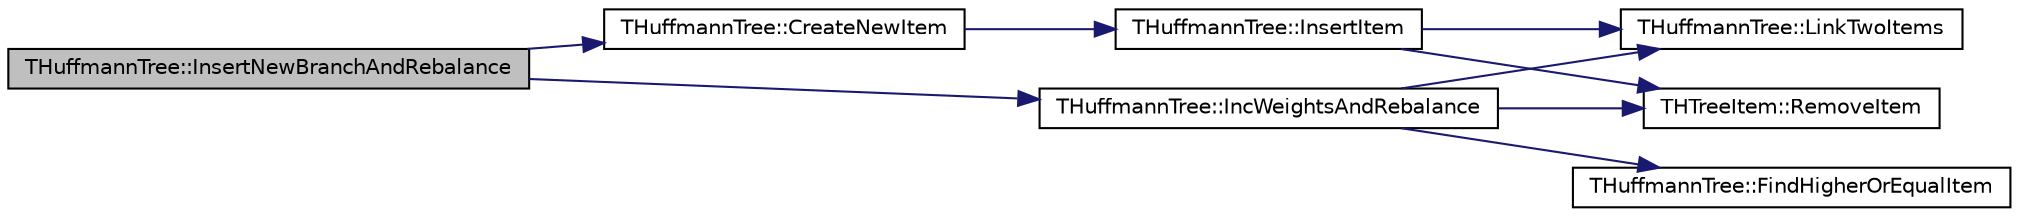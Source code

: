 digraph G
{
  edge [fontname="Helvetica",fontsize="10",labelfontname="Helvetica",labelfontsize="10"];
  node [fontname="Helvetica",fontsize="10",shape=record];
  rankdir="LR";
  Node1 [label="THuffmannTree::InsertNewBranchAndRebalance",height=0.2,width=0.4,color="black", fillcolor="grey75", style="filled" fontcolor="black"];
  Node1 -> Node2 [color="midnightblue",fontsize="10",style="solid",fontname="Helvetica"];
  Node2 [label="THuffmannTree::CreateNewItem",height=0.2,width=0.4,color="black", fillcolor="white", style="filled",URL="$class_t_huffmann_tree.html#a90a46fd9ecc3cd85cf8a6a64042b9d8a"];
  Node2 -> Node3 [color="midnightblue",fontsize="10",style="solid",fontname="Helvetica"];
  Node3 [label="THuffmannTree::InsertItem",height=0.2,width=0.4,color="black", fillcolor="white", style="filled",URL="$class_t_huffmann_tree.html#a3194a608aa7d3381ce3b157d9d328261"];
  Node3 -> Node4 [color="midnightblue",fontsize="10",style="solid",fontname="Helvetica"];
  Node4 [label="THTreeItem::RemoveItem",height=0.2,width=0.4,color="black", fillcolor="white", style="filled",URL="$struct_t_h_tree_item.html#a0fde258496612e0525b63c44fa2c783d"];
  Node3 -> Node5 [color="midnightblue",fontsize="10",style="solid",fontname="Helvetica"];
  Node5 [label="THuffmannTree::LinkTwoItems",height=0.2,width=0.4,color="black", fillcolor="white", style="filled",URL="$class_t_huffmann_tree.html#ae88f3c29824b69051cda8f3f449d18a6"];
  Node1 -> Node6 [color="midnightblue",fontsize="10",style="solid",fontname="Helvetica"];
  Node6 [label="THuffmannTree::IncWeightsAndRebalance",height=0.2,width=0.4,color="black", fillcolor="white", style="filled",URL="$class_t_huffmann_tree.html#a9bea307d3f4d3049bcedf37f508197c6"];
  Node6 -> Node7 [color="midnightblue",fontsize="10",style="solid",fontname="Helvetica"];
  Node7 [label="THuffmannTree::FindHigherOrEqualItem",height=0.2,width=0.4,color="black", fillcolor="white", style="filled",URL="$class_t_huffmann_tree.html#a2f4f4169017174bdb5003d888addc0d3"];
  Node6 -> Node4 [color="midnightblue",fontsize="10",style="solid",fontname="Helvetica"];
  Node6 -> Node5 [color="midnightblue",fontsize="10",style="solid",fontname="Helvetica"];
}
